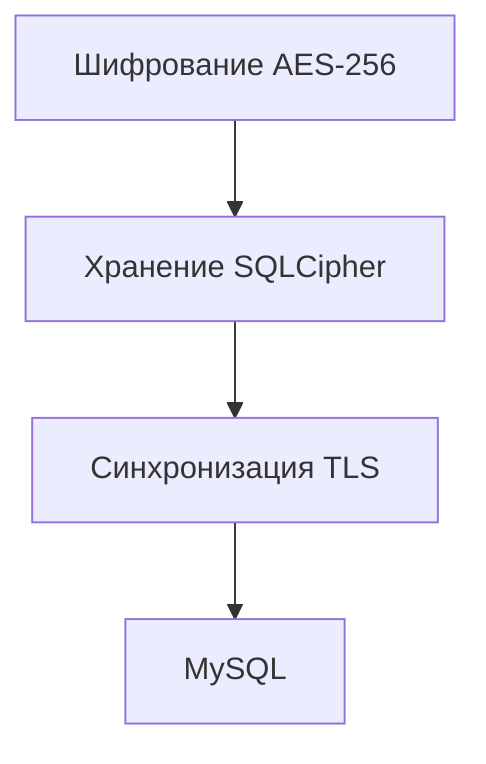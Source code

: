 %% Поток защиты данных игрока
%% Шифрование, хранение, синхронизация, защита на всех этапах.
graph TD
    A[Шифрование AES-256] --> B[Хранение SQLCipher]
    B --> C[Синхронизация TLS]
    C --> D[MySQL]